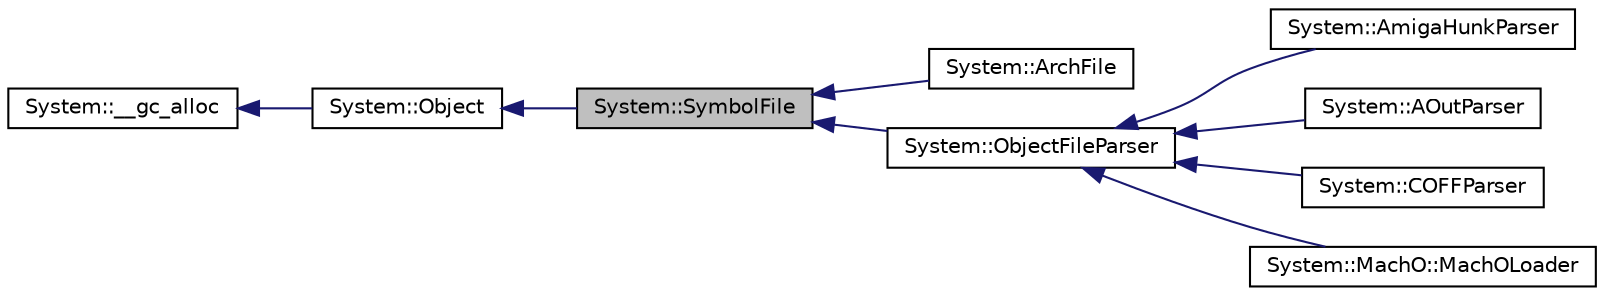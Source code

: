 digraph G
{
  edge [fontname="Helvetica",fontsize="10",labelfontname="Helvetica",labelfontsize="10"];
  node [fontname="Helvetica",fontsize="10",shape=record];
  rankdir="LR";
  Node1 [label="System::SymbolFile",height=0.2,width=0.4,color="black", fillcolor="grey75", style="filled" fontcolor="black"];
  Node2 -> Node1 [dir="back",color="midnightblue",fontsize="10",style="solid",fontname="Helvetica"];
  Node2 [label="System::Object",height=0.2,width=0.4,color="black", fillcolor="white", style="filled",URL="$class_system_1_1_object.html"];
  Node3 -> Node2 [dir="back",color="midnightblue",fontsize="10",style="solid",fontname="Helvetica"];
  Node3 [label="System::__gc_alloc",height=0.2,width=0.4,color="black", fillcolor="white", style="filled",URL="$class_system_1_1____gc__alloc.html"];
  Node1 -> Node4 [dir="back",color="midnightblue",fontsize="10",style="solid",fontname="Helvetica"];
  Node4 [label="System::ArchFile",height=0.2,width=0.4,color="black", fillcolor="white", style="filled",URL="$class_system_1_1_arch_file.html"];
  Node1 -> Node5 [dir="back",color="midnightblue",fontsize="10",style="solid",fontname="Helvetica"];
  Node5 [label="System::ObjectFileParser",height=0.2,width=0.4,color="black", fillcolor="white", style="filled",URL="$class_system_1_1_object_file_parser.html"];
  Node5 -> Node6 [dir="back",color="midnightblue",fontsize="10",style="solid",fontname="Helvetica"];
  Node6 [label="System::AmigaHunkParser",height=0.2,width=0.4,color="black", fillcolor="white", style="filled",URL="$class_system_1_1_amiga_hunk_parser.html"];
  Node5 -> Node7 [dir="back",color="midnightblue",fontsize="10",style="solid",fontname="Helvetica"];
  Node7 [label="System::AOutParser",height=0.2,width=0.4,color="black", fillcolor="white", style="filled",URL="$class_system_1_1_a_out_parser.html"];
  Node5 -> Node8 [dir="back",color="midnightblue",fontsize="10",style="solid",fontname="Helvetica"];
  Node8 [label="System::COFFParser",height=0.2,width=0.4,color="black", fillcolor="white", style="filled",URL="$class_system_1_1_c_o_f_f_parser.html"];
  Node5 -> Node9 [dir="back",color="midnightblue",fontsize="10",style="solid",fontname="Helvetica"];
  Node9 [label="System::MachO::MachOLoader",height=0.2,width=0.4,color="black", fillcolor="white", style="filled",URL="$class_system_1_1_mach_o_1_1_mach_o_loader.html"];
}
